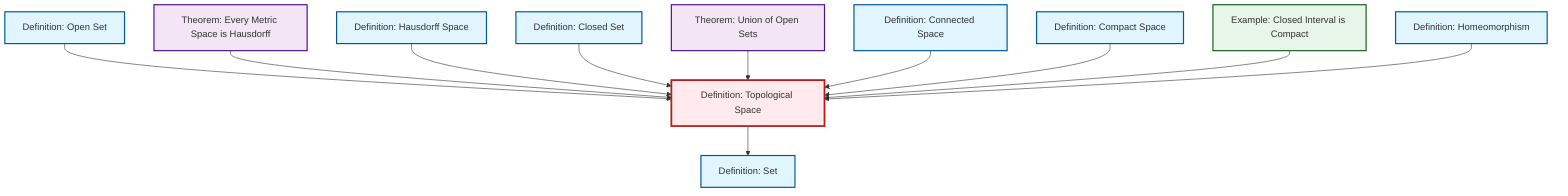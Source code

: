 graph TD
    classDef definition fill:#e1f5fe,stroke:#01579b,stroke-width:2px
    classDef theorem fill:#f3e5f5,stroke:#4a148c,stroke-width:2px
    classDef axiom fill:#fff3e0,stroke:#e65100,stroke-width:2px
    classDef example fill:#e8f5e9,stroke:#1b5e20,stroke-width:2px
    classDef current fill:#ffebee,stroke:#b71c1c,stroke-width:3px
    def-connected["Definition: Connected Space"]:::definition
    def-compact["Definition: Compact Space"]:::definition
    def-closed-set["Definition: Closed Set"]:::definition
    def-hausdorff["Definition: Hausdorff Space"]:::definition
    def-open-set["Definition: Open Set"]:::definition
    thm-metric-hausdorff["Theorem: Every Metric Space is Hausdorff"]:::theorem
    thm-union-open-sets["Theorem: Union of Open Sets"]:::theorem
    ex-closed-interval-compact["Example: Closed Interval is Compact"]:::example
    def-topological-space["Definition: Topological Space"]:::definition
    def-homeomorphism["Definition: Homeomorphism"]:::definition
    def-set["Definition: Set"]:::definition
    def-open-set --> def-topological-space
    thm-metric-hausdorff --> def-topological-space
    def-hausdorff --> def-topological-space
    def-closed-set --> def-topological-space
    thm-union-open-sets --> def-topological-space
    def-topological-space --> def-set
    def-connected --> def-topological-space
    def-compact --> def-topological-space
    ex-closed-interval-compact --> def-topological-space
    def-homeomorphism --> def-topological-space
    class def-topological-space current